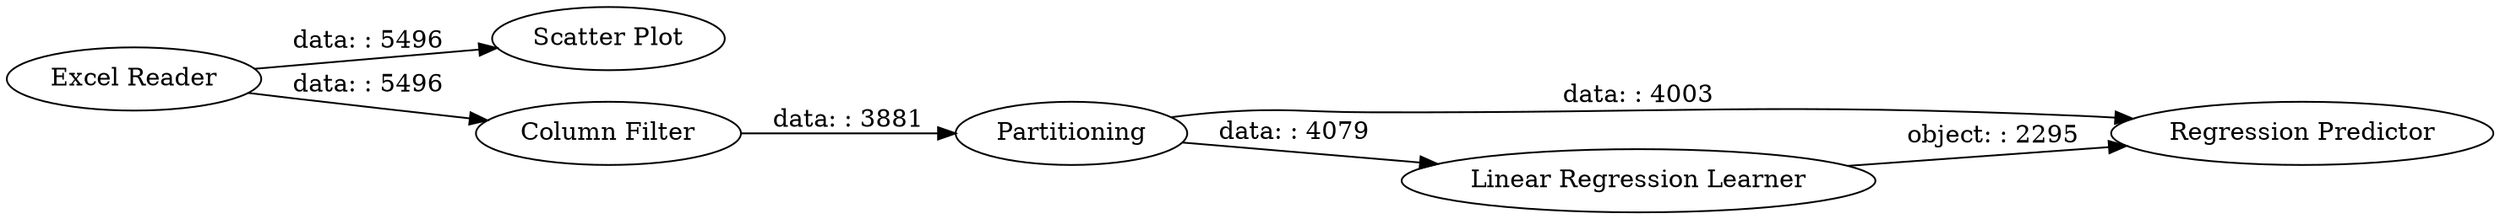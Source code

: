digraph {
	"7592461547227005673_6" [label="Regression Predictor"]
	"7592461547227005673_1" [label="Excel Reader"]
	"7592461547227005673_5" [label="Scatter Plot"]
	"7592461547227005673_4" [label="Linear Regression Learner"]
	"7592461547227005673_2" [label="Column Filter"]
	"7592461547227005673_3" [label=Partitioning]
	"7592461547227005673_3" -> "7592461547227005673_6" [label="data: : 4003"]
	"7592461547227005673_3" -> "7592461547227005673_4" [label="data: : 4079"]
	"7592461547227005673_2" -> "7592461547227005673_3" [label="data: : 3881"]
	"7592461547227005673_4" -> "7592461547227005673_6" [label="object: : 2295"]
	"7592461547227005673_1" -> "7592461547227005673_2" [label="data: : 5496"]
	"7592461547227005673_1" -> "7592461547227005673_5" [label="data: : 5496"]
	rankdir=LR
}
